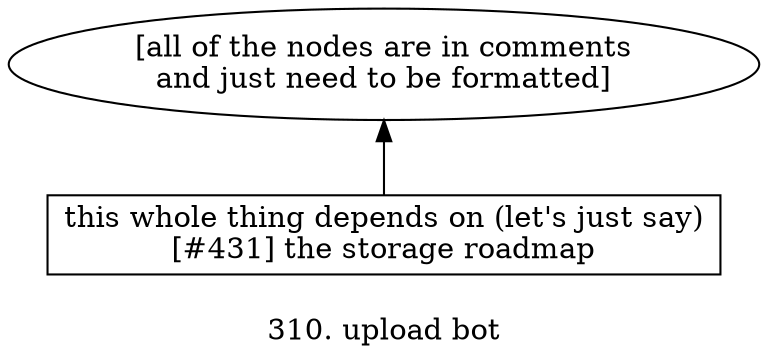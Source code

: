 digraph g {

rankdir=BT

/* below nodes born  2018-03-24 22:15:31 -0400 */

/*
sub-project: upload files to s3
  integrate everything
  some kind of coverage of these five cases integrated
  cover: backend s3 put (when succeed)
  cover: backend s3 put (when fail)
  do the yes/no dialog (when yes (mock response))
  do the yes/no dialog (when not understood)
  do the yes/no dialog (when no)
  detect any time anyone uploads a file (in any channel)
  detect any time anyone uploads a file (in one channel)
*/

/* below nodes born  2018-04-04 06:32:04 -0400 */

/*
  commit: do fake work ASYNCHRONOUSLY
  (the below might could knock out the above buttons-related branch)
  commit: now, instead of sending a message, present buttons ASYNCHRONOUSLY (or not)
  commit: now, instead of sending a message, present buttons SYNCHRONOUSLY
  commit: get the bot to send a message to slack in response to the minmal event ASYNCHRONOUSLY
  commit: get the bot to send a message to slack in response to the minmal event SYNCHRONOUSLY
  visual: get the bot to send a message to slack in a REPL
  commit: visual demo with tasks in own file
  grind-down: visual demo with templates broken up
*/

n92[
label="[all of the nodes are in comments\nand just need to be formatted]"
]

n95->n92
n95[
label="this whole thing depends on (let's just say)
[#431] the storage roadmap"
shape=rect
]


label="\n310. upload bot"
}
/*
#abstracted.
*/
